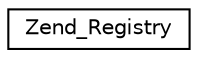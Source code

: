 digraph G
{
  edge [fontname="Helvetica",fontsize="10",labelfontname="Helvetica",labelfontsize="10"];
  node [fontname="Helvetica",fontsize="10",shape=record];
  rankdir="LR";
  Node1 [label="Zend_Registry",height=0.2,width=0.4,color="black", fillcolor="white", style="filled",URL="$class_zend___registry.html"];
}

